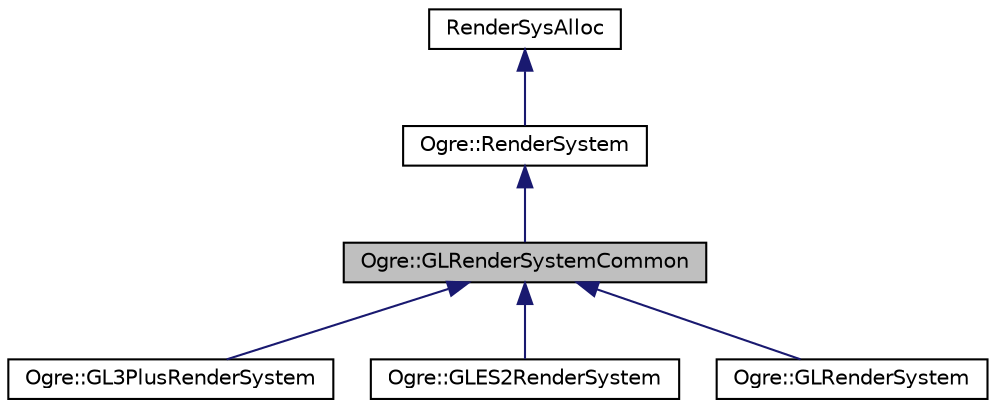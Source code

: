 digraph "Ogre::GLRenderSystemCommon"
{
  bgcolor="transparent";
  edge [fontname="Helvetica",fontsize="10",labelfontname="Helvetica",labelfontsize="10"];
  node [fontname="Helvetica",fontsize="10",shape=record];
  Node0 [label="Ogre::GLRenderSystemCommon",height=0.2,width=0.4,color="black", fillcolor="grey75", style="filled", fontcolor="black"];
  Node1 -> Node0 [dir="back",color="midnightblue",fontsize="10",style="solid",fontname="Helvetica"];
  Node1 [label="Ogre::RenderSystem",height=0.2,width=0.4,color="black",URL="$class_ogre_1_1_render_system.html",tooltip="Defines the functionality of a 3D API. "];
  Node2 -> Node1 [dir="back",color="midnightblue",fontsize="10",style="solid",fontname="Helvetica"];
  Node2 [label="RenderSysAlloc",height=0.2,width=0.4,color="black",URL="$class_ogre_1_1_allocated_object.html"];
  Node0 -> Node3 [dir="back",color="midnightblue",fontsize="10",style="solid",fontname="Helvetica"];
  Node3 [label="Ogre::GL3PlusRenderSystem",height=0.2,width=0.4,color="black",URL="$class_ogre_1_1_g_l3_plus_render_system.html",tooltip="Implementation of GL 3 as a rendering system. "];
  Node0 -> Node4 [dir="back",color="midnightblue",fontsize="10",style="solid",fontname="Helvetica"];
  Node4 [label="Ogre::GLES2RenderSystem",height=0.2,width=0.4,color="black",URL="$class_ogre_1_1_g_l_e_s2_render_system.html",tooltip="Implementation of GL ES 2.x as a rendering system. "];
  Node0 -> Node5 [dir="back",color="midnightblue",fontsize="10",style="solid",fontname="Helvetica"];
  Node5 [label="Ogre::GLRenderSystem",height=0.2,width=0.4,color="black",URL="$class_ogre_1_1_g_l_render_system.html",tooltip="Implementation of GL as a rendering system. "];
}
